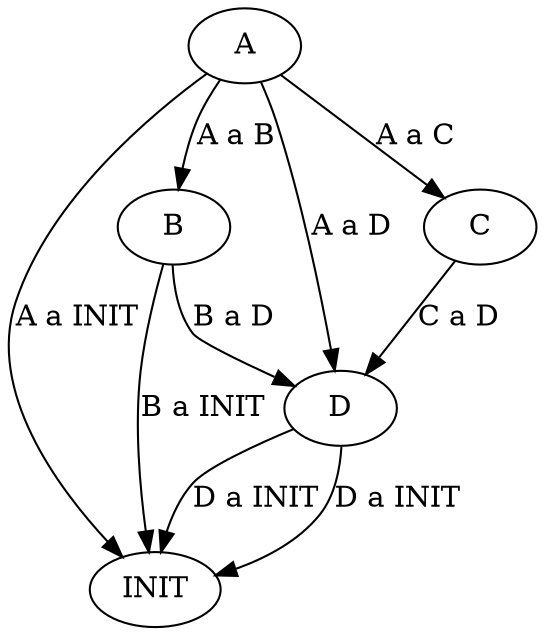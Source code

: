 digraph pcspec {

A->INIT [ label="A a INIT" ]; 
B->INIT [ label="B a INIT" ]; 
D->INIT [ label="D a INIT" ]; 
D->INIT [ label="D a INIT" ]; 
A->D [ label="A a D" ]; 
B->D [ label="B a D" ]; 
C->D [ label="C a D" ]; 
A->C [ label="A a C" ]; 
A->B [ label="A a B" ]; 
}